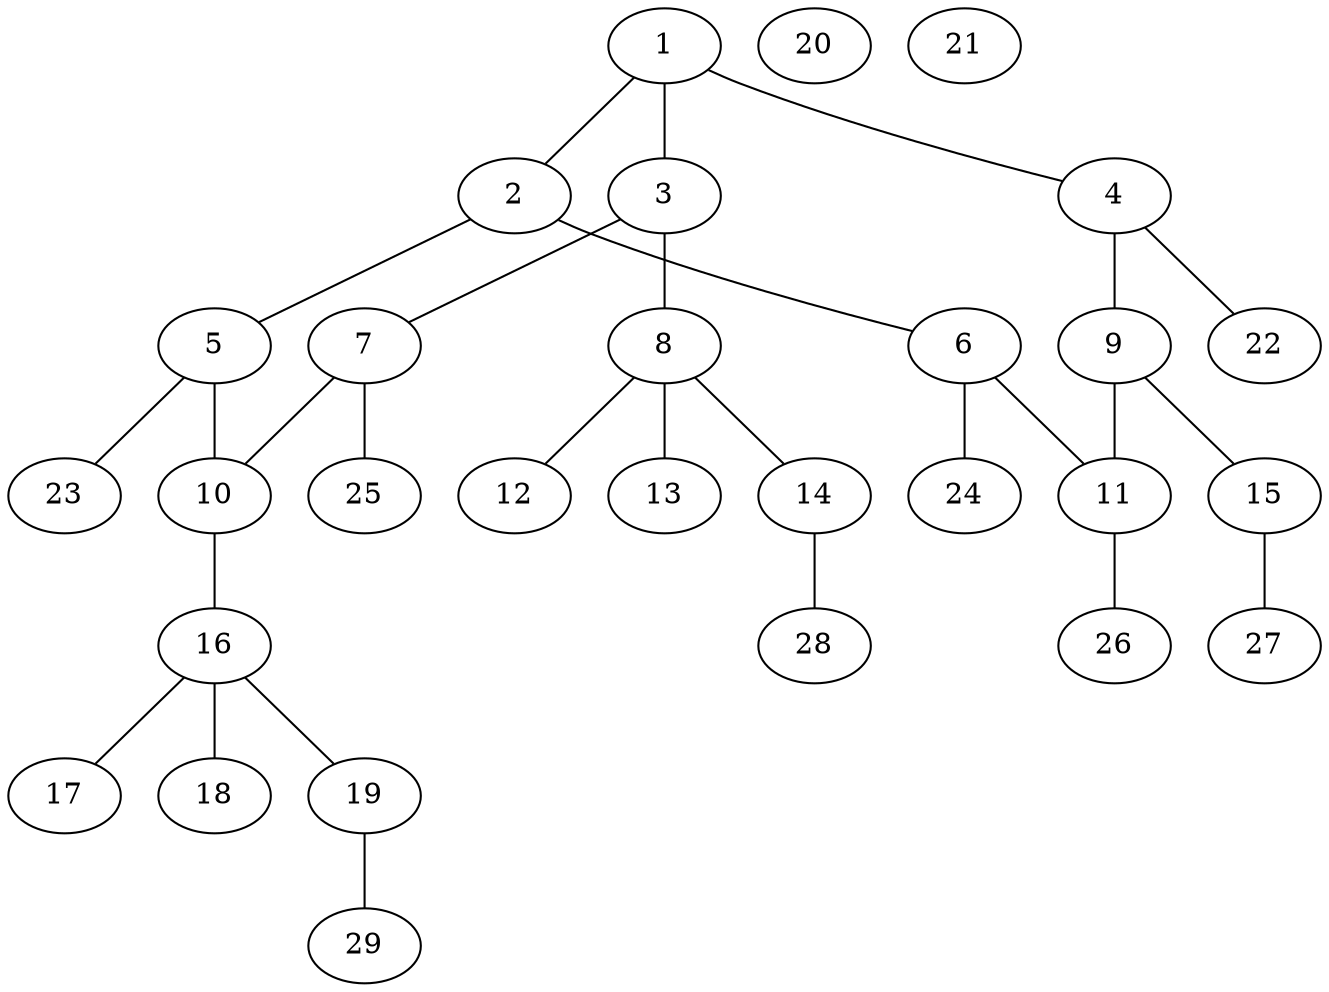 graph molecule_693 {
	1	 [chem=C];
	2	 [chem=C];
	1 -- 2	 [valence=2];
	3	 [chem=C];
	1 -- 3	 [valence=1];
	4	 [chem=C];
	1 -- 4	 [valence=1];
	5	 [chem=C];
	2 -- 5	 [valence=1];
	6	 [chem=C];
	2 -- 6	 [valence=1];
	7	 [chem=C];
	3 -- 7	 [valence=2];
	8	 [chem=S];
	3 -- 8	 [valence=1];
	9	 [chem=C];
	4 -- 9	 [valence=2];
	22	 [chem=H];
	4 -- 22	 [valence=1];
	10	 [chem=C];
	5 -- 10	 [valence=2];
	23	 [chem=H];
	5 -- 23	 [valence=1];
	11	 [chem=C];
	6 -- 11	 [valence=2];
	24	 [chem=H];
	6 -- 24	 [valence=1];
	7 -- 10	 [valence=1];
	25	 [chem=H];
	7 -- 25	 [valence=1];
	12	 [chem=O];
	8 -- 12	 [valence=2];
	13	 [chem=O];
	8 -- 13	 [valence=2];
	14	 [chem=O];
	8 -- 14	 [valence=1];
	9 -- 11	 [valence=1];
	15	 [chem=O];
	9 -- 15	 [valence=1];
	16	 [chem=S];
	10 -- 16	 [valence=1];
	26	 [chem=H];
	11 -- 26	 [valence=1];
	28	 [chem=H];
	14 -- 28	 [valence=1];
	27	 [chem=H];
	15 -- 27	 [valence=1];
	17	 [chem=O];
	16 -- 17	 [valence=2];
	18	 [chem=O];
	16 -- 18	 [valence=2];
	19	 [chem=O];
	16 -- 19	 [valence=1];
	29	 [chem=H];
	19 -- 29	 [valence=1];
	20	 [chem=Na];
	21	 [chem=Na];
}
